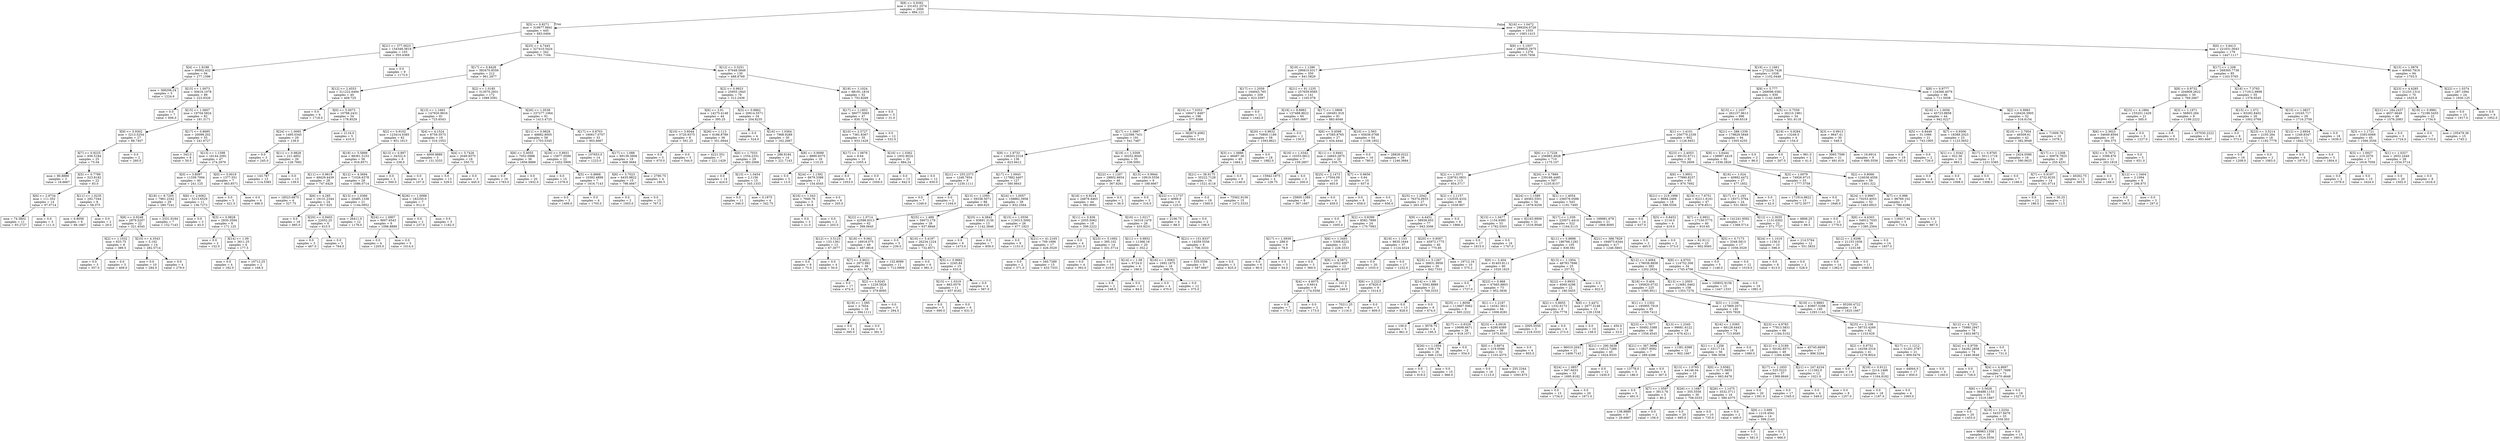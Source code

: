 digraph Tree {
node [shape=box] ;
0 [label="X[8] <= 0.9392\nmse = 331451.2574\nsamples = 2000\nvalue = 994.121"] ;
1 [label="X[5] <= 0.8271\nmse = 319677.9841\nsamples = 445\nvalue = 683.0494"] ;
0 -> 1 [labeldistance=2.5, labelangle=45, headlabel="True"] ;
2 [label="X[21] <= 377.0023\nmse = 154348.3819\nsamples = 103\nvalue = 355.4369"] ;
1 -> 2 ;
3 [label="X[4] <= 1.9188\nmse = 99002.432\nsamples = 94\nvalue = 277.1596"] ;
2 -> 3 ;
4 [label="mse = 368206.24\nsamples = 5\nvalue = 1224.6"] ;
3 -> 4 ;
5 [label="X[15] <= 1.0073\nmse = 30616.1078\nsamples = 89\nvalue = 223.9326"] ;
3 -> 5 ;
6 [label="mse = 0.0\nsamples = 7\nvalue = 606.0"] ;
5 -> 6 ;
7 [label="X[15] <= 1.0607\nmse = 19704.5824\nsamples = 82\nvalue = 191.3171"] ;
5 -> 7 ;
8 [label="X[9] <= 5.9302\nmse = 3213.5254\nsamples = 27\nvalue = 88.7407"] ;
7 -> 8 ;
9 [label="X[7] <= 0.9225\nmse = 936.5184\nsamples = 25\nvalue = 75.04"] ;
8 -> 9 ;
10 [label="mse = 90.8889\nsamples = 3\nvalue = 16.6667"] ;
9 -> 10 ;
11 [label="X[5] <= 0.7789\nmse = 523.8182\nsamples = 22\nvalue = 83.0"] ;
9 -> 11 ;
12 [label="X[0] <= 2.8734\nmse = 111.352\nsamples = 14\nvalue = 97.0714"] ;
11 -> 12 ;
13 [label="mse = 74.3802\nsamples = 11\nvalue = 93.2727"] ;
12 -> 13 ;
14 [label="mse = 0.0\nsamples = 3\nvalue = 111.0"] ;
12 -> 14 ;
15 [label="X[11] <= 1.0235\nmse = 292.7344\nsamples = 8\nvalue = 58.375"] ;
11 -> 15 ;
16 [label="mse = 6.8056\nsamples = 6\nvalue = 68.1667"] ;
15 -> 16 ;
17 [label="mse = 0.0\nsamples = 2\nvalue = 29.0"] ;
15 -> 17 ;
18 [label="mse = 0.0\nsamples = 2\nvalue = 260.0"] ;
8 -> 18 ;
19 [label="X[17] <= 0.8685\nmse = 20099.202\nsamples = 55\nvalue = 241.6727"] ;
7 -> 19 ;
20 [label="mse = 343.0\nsamples = 8\nvalue = 50.0"] ;
19 -> 20 ;
21 [label="X[13] <= 1.1598\nmse = 16144.2091\nsamples = 47\nvalue = 274.2979"] ;
19 -> 21 ;
22 [label="X[0] <= 3.8097\nmse = 11339.7094\nsamples = 40\nvalue = 241.125"] ;
21 -> 22 ;
23 [label="X[18] <= 8.7205\nmse = 7961.2342\nsamples = 29\nvalue = 280.7241"] ;
22 -> 23 ;
24 [label="X[8] <= 0.9248\nmse = 2879.5207\nsamples = 22\nvalue = 321.4545"] ;
23 -> 24 ;
25 [label="X[2] <= 1.1032\nmse = 633.75\nsamples = 8\nvalue = 389.5"] ;
24 -> 25 ;
26 [label="mse = 0.0\nsamples = 3\nvalue = 357.0"] ;
25 -> 26 ;
27 [label="mse = 0.0\nsamples = 5\nvalue = 409.0"] ;
25 -> 27 ;
28 [label="X[10] <= 4.3543\nmse = 5.102\nsamples = 14\nvalue = 282.5714"] ;
24 -> 28 ;
29 [label="mse = 0.0\nsamples = 10\nvalue = 284.0"] ;
28 -> 29 ;
30 [label="mse = 0.0\nsamples = 4\nvalue = 279.0"] ;
28 -> 30 ;
31 [label="mse = 2331.9184\nsamples = 7\nvalue = 152.7143"] ;
23 -> 31 ;
32 [label="X[6] <= 2.6062\nmse = 5213.6529\nsamples = 11\nvalue = 136.7273"] ;
22 -> 32 ;
33 [label="mse = 0.0\nsamples = 3\nvalue = 45.0"] ;
32 -> 33 ;
34 [label="X[3] <= 0.9828\nmse = 2830.3594\nsamples = 8\nvalue = 171.125"] ;
32 -> 34 ;
35 [label="mse = 0.0\nsamples = 2\nvalue = 152.0"] ;
34 -> 35 ;
36 [label="X[14] <= 1.09\nmse = 3611.25\nsamples = 6\nvalue = 177.5"] ;
34 -> 36 ;
37 [label="mse = 0.0\nsamples = 4\nvalue = 182.0"] ;
36 -> 37 ;
38 [label="mse = 10712.25\nsamples = 2\nvalue = 168.5"] ;
36 -> 38 ;
39 [label="X[0] <= 5.0019\nmse = 1377.551\nsamples = 7\nvalue = 463.8571"] ;
21 -> 39 ;
40 [label="mse = 0.0\nsamples = 3\nvalue = 421.0"] ;
39 -> 40 ;
41 [label="mse = 0.0\nsamples = 4\nvalue = 496.0"] ;
39 -> 41 ;
42 [label="mse = 0.0\nsamples = 9\nvalue = 1173.0"] ;
2 -> 42 ;
43 [label="X[25] <= 4.7445\nmse = 327410.5424\nsamples = 342\nvalue = 781.7164"] ;
1 -> 43 ;
44 [label="X[17] <= 0.8428\nmse = 383470.8559\nsamples = 212\nvalue = 961.2877"] ;
43 -> 44 ;
45 [label="X[12] <= 2.4553\nmse = 311222.6494\nsamples = 40\nvalue = 409.725"] ;
44 -> 45 ;
46 [label="mse = 0.0\nsamples = 6\nvalue = 1718.0"] ;
45 -> 46 ;
47 [label="X[0] <= 5.0073\nmse = 10798.2431\nsamples = 34\nvalue = 178.8529"] ;
45 -> 47 ;
48 [label="X[24] <= 1.0095\nmse = 1495.0345\nsamples = 29\nvalue = 139.0"] ;
47 -> 48 ;
49 [label="mse = 0.0\nsamples = 3\nvalue = 245.0"] ;
48 -> 49 ;
50 [label="X[11] <= 0.9828\nmse = 221.4852\nsamples = 26\nvalue = 126.7692"] ;
48 -> 50 ;
51 [label="mse = 143.787\nsamples = 13\nvalue = 114.5385"] ;
50 -> 51 ;
52 [label="mse = 0.0\nsamples = 13\nvalue = 139.0"] ;
50 -> 52 ;
53 [label="mse = 2116.0\nsamples = 5\nvalue = 410.0"] ;
47 -> 53 ;
54 [label="X[2] <= 1.0185\nmse = 313070.2931\nsamples = 172\nvalue = 1089.5581"] ;
44 -> 54 ;
55 [label="X[13] <= 1.1663\nmse = 147920.9916\nsamples = 81\nvalue = 725.6543"] ;
54 -> 55 ;
56 [label="X[2] <= 0.9102\nmse = 123414.0385\nsamples = 62\nvalue = 851.1613"] ;
55 -> 56 ;
57 [label="X[18] <= 5.5899\nmse = 88361.5153\nsamples = 56\nvalue = 916.8571"] ;
56 -> 57 ;
58 [label="X[11] <= 0.9619\nmse = 48429.4439\nsamples = 28\nvalue = 747.6429"] ;
57 -> 58 ;
59 [label="mse = 18523.6875\nsamples = 4\nvalue = 327.75"] ;
58 -> 59 ;
60 [label="X[6] <= 4.285\nmse = 19131.2344\nsamples = 24\nvalue = 817.625"] ;
58 -> 60 ;
61 [label="mse = 0.0\nsamples = 18\nvalue = 885.0"] ;
60 -> 61 ;
62 [label="X[20] <= 0.9403\nmse = 22052.25\nsamples = 6\nvalue = 615.5"] ;
60 -> 62 ;
63 [label="mse = 0.0\nsamples = 3\nvalue = 467.0"] ;
62 -> 63 ;
64 [label="mse = 0.0\nsamples = 3\nvalue = 764.0"] ;
62 -> 64 ;
65 [label="X[12] <= 4.3694\nmse = 71026.6378\nsamples = 28\nvalue = 1086.0714"] ;
57 -> 65 ;
66 [label="X[13] <= 1.0366\nmse = 20485.1338\nsamples = 21\nvalue = 1144.0952"] ;
65 -> 66 ;
67 [label="mse = 26411.0\nsamples = 12\nvalue = 1178.0"] ;
66 -> 67 ;
68 [label="X[24] <= 1.0907\nmse = 9007.6543\nsamples = 9\nvalue = 1098.8889"] ;
66 -> 68 ;
69 [label="mse = 0.0\nsamples = 4\nvalue = 1205.0"] ;
68 -> 69 ;
70 [label="mse = 0.0\nsamples = 5\nvalue = 1014.0"] ;
68 -> 70 ;
71 [label="X[26] <= 1.0088\nmse = 182250.0\nsamples = 7\nvalue = 912.0"] ;
65 -> 71 ;
72 [label="mse = 0.0\nsamples = 2\nvalue = 237.0"] ;
71 -> 72 ;
73 [label="mse = 0.0\nsamples = 5\nvalue = 1182.0"] ;
71 -> 73 ;
74 [label="X[13] <= 0.997\nmse = 34322.0\nsamples = 6\nvalue = 238.0"] ;
56 -> 74 ;
75 [label="mse = 0.0\nsamples = 2\nvalue = 500.0"] ;
74 -> 75 ;
76 [label="mse = 0.0\nsamples = 4\nvalue = 107.0"] ;
74 -> 76 ;
77 [label="X[4] <= 4.1524\nmse = 8759.3573\nsamples = 19\nvalue = 316.1053"] ;
55 -> 77 ;
78 [label="mse = 4000.8889\nsamples = 3\nvalue = 131.3333"] ;
77 -> 78 ;
79 [label="X[4] <= 5.7426\nmse = 2049.9375\nsamples = 16\nvalue = 350.75"] ;
77 -> 79 ;
80 [label="mse = 0.0\nsamples = 13\nvalue = 329.0"] ;
79 -> 80 ;
81 [label="mse = 0.0\nsamples = 3\nvalue = 445.0"] ;
79 -> 81 ;
82 [label="X[26] <= 1.0538\nmse = 237277.1064\nsamples = 91\nvalue = 1413.4725"] ;
54 -> 82 ;
83 [label="X[11] <= 0.9828\nmse = 48882.8005\nsamples = 58\nvalue = 1703.5345"] ;
82 -> 83 ;
84 [label="X[6] <= 5.0055\nmse = 7052.0988\nsamples = 36\nvalue = 1856.8889"] ;
83 -> 84 ;
85 [label="mse = 0.0\nsamples = 16\nvalue = 1763.0"] ;
84 -> 85 ;
86 [label="mse = 0.0\nsamples = 20\nvalue = 1932.0"] ;
84 -> 86 ;
87 [label="X[20] <= 0.8931\nmse = 15877.0599\nsamples = 22\nvalue = 1452.5909"] ;
83 -> 87 ;
88 [label="mse = 0.0\nsamples = 15\nvalue = 1376.0"] ;
87 -> 88 ;
89 [label="X[5] <= 0.8868\nmse = 10392.4898\nsamples = 7\nvalue = 1616.7143"] ;
87 -> 89 ;
90 [label="mse = 0.0\nsamples = 3\nvalue = 1499.0"] ;
89 -> 90 ;
91 [label="mse = 0.0\nsamples = 4\nvalue = 1705.0"] ;
89 -> 91 ;
92 [label="X[17] <= 0.8703\nmse = 160617.0707\nsamples = 33\nvalue = 903.6667"] ;
82 -> 92 ;
93 [label="mse = 107653.0\nsamples = 14\nvalue = 1223.0"] ;
92 -> 93 ;
94 [label="X[17] <= 1.088\nmse = 69139.3906\nsamples = 19\nvalue = 668.3684"] ;
92 -> 94 ;
95 [label="X[6] <= 3.7023\nmse = 6435.9822\nsamples = 15\nvalue = 798.4667"] ;
94 -> 95 ;
96 [label="mse = 0.0\nsamples = 2\nvalue = 1003.0"] ;
95 -> 96 ;
97 [label="mse = 0.0\nsamples = 13\nvalue = 767.0"] ;
95 -> 97 ;
98 [label="mse = 2790.75\nsamples = 4\nvalue = 180.5"] ;
94 -> 98 ;
99 [label="X[12] <= 3.3251\nmse = 97648.5849\nsamples = 130\nvalue = 488.8769"] ;
43 -> 99 ;
100 [label="X[2] <= 0.9923\nmse = 25955.1843\nsamples = 78\nvalue = 312.2436"] ;
99 -> 100 ;
101 [label="X[6] <= 3.91\nmse = 14275.4148\nsamples = 44\nvalue = 395.25"] ;
100 -> 101 ;
102 [label="X[10] <= 3.6044\nmse = 3720.9375\nsamples = 8\nvalue = 591.25"] ;
101 -> 102 ;
103 [label="mse = 0.0\nsamples = 3\nvalue = 670.0"] ;
102 -> 103 ;
104 [label="mse = 0.0\nsamples = 5\nvalue = 544.0"] ;
102 -> 104 ;
105 [label="X[26] <= 1.113\nmse = 6186.8789\nsamples = 36\nvalue = 351.6944"] ;
101 -> 105 ;
106 [label="mse = 4221.551\nsamples = 7\nvalue = 221.1429"] ;
105 -> 106 ;
107 [label="X[0] <= 1.7033\nmse = 1554.2331\nsamples = 29\nvalue = 383.2069"] ;
105 -> 107 ;
108 [label="mse = 0.0\nsamples = 14\nvalue = 424.0"] ;
107 -> 108 ;
109 [label="X[15] <= 1.0454\nmse = 2.1156\nsamples = 15\nvalue = 345.1333"] ;
107 -> 109 ;
110 [label="mse = 0.0\nsamples = 11\nvalue = 346.0"] ;
109 -> 110 ;
111 [label="mse = 0.1875\nsamples = 4\nvalue = 342.75"] ;
109 -> 111 ;
112 [label="X[3] <= 0.8862\nmse = 20614.5571\nsamples = 34\nvalue = 204.8235"] ;
100 -> 112 ;
113 [label="mse = 0.0\nsamples = 4\nvalue = 524.0"] ;
112 -> 113 ;
114 [label="X[16] <= 1.0364\nmse = 7968.9289\nsamples = 30\nvalue = 162.2667"] ;
112 -> 114 ;
115 [label="mse = 288.9184\nsamples = 14\nvalue = 221.7143"] ;
114 -> 115 ;
116 [label="X[8] <= 0.9099\nmse = 8890.9375\nsamples = 16\nvalue = 110.25"] ;
114 -> 116 ;
117 [label="mse = 0.0\nsamples = 5\nvalue = 13.0"] ;
116 -> 117 ;
118 [label="X[24] <= 1.1392\nmse = 6679.3388\nsamples = 11\nvalue = 154.4545"] ;
116 -> 118 ;
119 [label="X[16] <= 1.043\nmse = 7949.76\nsamples = 5\nvalue = 93.8"] ;
118 -> 119 ;
120 [label="mse = 0.0\nsamples = 3\nvalue = 21.0"] ;
119 -> 120 ;
121 [label="mse = 0.0\nsamples = 2\nvalue = 203.0"] ;
119 -> 121 ;
122 [label="mse = 0.0\nsamples = 6\nvalue = 205.0"] ;
118 -> 122 ;
123 [label="X[19] <= 1.1024\nmse = 88191.1816\nsamples = 52\nvalue = 753.8269"] ;
99 -> 123 ;
124 [label="X[17] <= 1.1853\nmse = 36077.3065\nsamples = 47\nvalue = 830.7234"] ;
123 -> 124 ;
125 [label="X[10] <= 2.5727\nmse = 7361.8367\nsamples = 35\nvalue = 933.1429"] ;
124 -> 125 ;
126 [label="X[17] <= 1.0676\nmse = 8.64\nsamples = 10\nvalue = 1055.4"] ;
125 -> 126 ;
127 [label="mse = 0.0\nsamples = 6\nvalue = 1053.0"] ;
126 -> 127 ;
128 [label="mse = 0.0\nsamples = 4\nvalue = 1059.0"] ;
126 -> 128 ;
129 [label="X[16] <= 1.0362\nmse = 1932.9024\nsamples = 25\nvalue = 884.24"] ;
125 -> 129 ;
130 [label="mse = 0.0\nsamples = 13\nvalue = 842.0"] ;
129 -> 130 ;
131 [label="mse = 0.0\nsamples = 12\nvalue = 930.0"] ;
129 -> 131 ;
132 [label="mse = 0.0\nsamples = 12\nvalue = 532.0"] ;
124 -> 132 ;
133 [label="mse = 0.0\nsamples = 5\nvalue = 31.0"] ;
123 -> 133 ;
134 [label="X[16] <= 1.0472\nmse = 299204.0726\nsamples = 1555\nvalue = 1083.1415"] ;
0 -> 134 [labeldistance=2.5, labelangle=-45, headlabel="False"] ;
135 [label="X[9] <= 3.1937\nmse = 289820.2975\nsamples = 1376\nvalue = 1035.7936"] ;
134 -> 135 ;
136 [label="X[19] <= 1.1286\nmse = 290810.0317\nsamples = 350\nvalue = 841.5829"] ;
135 -> 136 ;
137 [label="X[17] <= 1.2059\nmse = 194943.765\nsamples = 209\nvalue = 623.3397"] ;
136 -> 137 ;
138 [label="X[10] <= 7.0353\nmse = 166471.8487\nsamples = 198\nvalue = 577.8586"] ;
137 -> 138 ;
139 [label="X[17] <= 1.0987\nmse = 122398.7431\nsamples = 191\nvalue = 541.7487"] ;
138 -> 139 ;
140 [label="X[9] <= 1.9733\nmse = 136203.2318\nsamples = 136\nvalue = 623.9412"] ;
139 -> 140 ;
141 [label="X[21] <= 255.2373\nmse = 1248.7654\nsamples = 9\nvalue = 1230.1111"] ;
140 -> 141 ;
142 [label="mse = 0.0\nsamples = 7\nvalue = 1249.0"] ;
141 -> 142 ;
143 [label="mse = 0.0\nsamples = 2\nvalue = 1164.0"] ;
141 -> 143 ;
144 [label="X[17] <= 1.0945\nmse = 117882.4407\nsamples = 127\nvalue = 580.9843"] ;
140 -> 144 ;
145 [label="X[13] <= 1.1093\nmse = 59338.5071\nsamples = 88\nvalue = 469.625"] ;
144 -> 145 ;
146 [label="X[22] <= 1.0714\nmse = 42598.9313\nsamples = 62\nvalue = 399.0645"] ;
145 -> 146 ;
147 [label="X[12] <= 3.5123\nmse = 133.1361\nsamples = 13\nvalue = 67.3077"] ;
146 -> 147 ;
148 [label="mse = 0.0\nsamples = 9\nvalue = 75.0"] ;
147 -> 148 ;
149 [label="mse = 0.0\nsamples = 4\nvalue = 50.0"] ;
147 -> 149 ;
150 [label="X[18] <= 9.062\nmse = 16918.075\nsamples = 49\nvalue = 487.0816"] ;
146 -> 150 ;
151 [label="X[7] <= 0.9021\nmse = 2872.892\nsamples = 38\nvalue = 421.9474"] ;
150 -> 151 ;
152 [label="mse = 0.0\nsamples = 17\nvalue = 474.0"] ;
151 -> 152 ;
153 [label="X[2] <= 0.9245\nmse = 1229.5828\nsamples = 21\nvalue = 379.8095"] ;
151 -> 153 ;
154 [label="X[19] <= 1.095\nmse = 2.7654\nsamples = 18\nvalue = 394.1111"] ;
153 -> 154 ;
155 [label="mse = 0.0\nsamples = 14\nvalue = 395.0"] ;
154 -> 155 ;
156 [label="mse = 0.0\nsamples = 4\nvalue = 391.0"] ;
154 -> 156 ;
157 [label="mse = 0.0\nsamples = 3\nvalue = 294.0"] ;
153 -> 157 ;
158 [label="mse = 152.8099\nsamples = 11\nvalue = 712.0909"] ;
150 -> 158 ;
159 [label="X[25] <= 1.489\nmse = 59072.179\nsamples = 26\nvalue = 637.8846"] ;
145 -> 159 ;
160 [label="mse = 0.0\nsamples = 5\nvalue = 239.0"] ;
159 -> 160 ;
161 [label="X[10] <= 5.4197\nmse = 26234.1224\nsamples = 21\nvalue = 732.8571"] ;
159 -> 161 ;
162 [label="mse = 0.0\nsamples = 6\nvalue = 981.0"] ;
161 -> 162 ;
163 [label="X[5] <= 0.9882\nmse = 2245.84\nsamples = 15\nvalue = 633.6"] ;
161 -> 163 ;
164 [label="X[15] <= 1.0319\nmse = 863.0579\nsamples = 11\nvalue = 657.8182"] ;
163 -> 164 ;
165 [label="mse = 0.0\nsamples = 5\nvalue = 690.0"] ;
164 -> 165 ;
166 [label="mse = 0.0\nsamples = 6\nvalue = 631.0"] ;
164 -> 166 ;
167 [label="mse = 0.0\nsamples = 4\nvalue = 567.0"] ;
163 -> 167 ;
168 [label="X[24] <= 1.0057\nmse = 158862.3958\nsamples = 39\nvalue = 832.2564"] ;
144 -> 168 ;
169 [label="X[25] <= 4.3842\nmse = 93691.3136\nsamples = 13\nvalue = 1142.3846"] ;
168 -> 169 ;
170 [label="mse = 0.0\nsamples = 6\nvalue = 1473.0"] ;
169 -> 170 ;
171 [label="mse = 0.0\nsamples = 7\nvalue = 859.0"] ;
169 -> 171 ;
172 [label="X[15] <= 1.0556\nmse = 119313.3092\nsamples = 26\nvalue = 677.1923"] ;
168 -> 172 ;
173 [label="mse = 0.0\nsamples = 9\nvalue = 1151.0"] ;
172 -> 173 ;
174 [label="X[21] <= 41.2165\nmse = 709.1696\nsamples = 17\nvalue = 426.3529"] ;
172 -> 174 ;
175 [label="mse = 0.0\nsamples = 2\nvalue = 371.0"] ;
174 -> 175 ;
176 [label="mse = 340.7289\nsamples = 15\nvalue = 433.7333"] ;
174 -> 176 ;
177 [label="X[19] <= 1.0309\nmse = 30252.9045\nsamples = 55\nvalue = 338.5091"] ;
139 -> 177 ;
178 [label="X[22] <= 1.1207\nmse = 28802.6654\nsamples = 46\nvalue = 367.8261"] ;
177 -> 178 ;
179 [label="X[18] <= 6.9214\nmse = 24879.4463\nsamples = 44\nvalue = 382.9091"] ;
178 -> 179 ;
180 [label="X[11] <= 0.836\nmse = 2055.5062\nsamples = 18\nvalue = 309.2222"] ;
179 -> 180 ;
181 [label="mse = 0.0\nsamples = 4\nvalue = 231.0"] ;
180 -> 181 ;
182 [label="X[23] <= 5.1692\nmse = 395.102\nsamples = 14\nvalue = 331.5714"] ;
180 -> 182 ;
183 [label="mse = 0.0\nsamples = 4\nvalue = 363.0"] ;
182 -> 183 ;
184 [label="mse = 0.0\nsamples = 10\nvalue = 319.0"] ;
182 -> 184 ;
185 [label="X[16] <= 1.0217\nmse = 34319.1479\nsamples = 26\nvalue = 433.9231"] ;
179 -> 185 ;
186 [label="X[11] <= 0.9852\nmse = 11366.16\nsamples = 20\nvalue = 352.2"] ;
185 -> 186 ;
187 [label="X[14] <= 1.09\nmse = 6724.0\nsamples = 4\nvalue = 166.0"] ;
186 -> 187 ;
188 [label="mse = 0.0\nsamples = 2\nvalue = 248.0"] ;
187 -> 188 ;
189 [label="mse = 0.0\nsamples = 2\nvalue = 84.0"] ;
187 -> 189 ;
190 [label="X[16] <= 1.0063\nmse = 1692.1875\nsamples = 16\nvalue = 398.75"] ;
186 -> 190 ;
191 [label="mse = 0.0\nsamples = 4\nvalue = 470.0"] ;
190 -> 191 ;
192 [label="mse = 0.0\nsamples = 12\nvalue = 375.0"] ;
190 -> 192 ;
193 [label="X[21] <= 151.8337\nmse = 14359.5556\nsamples = 6\nvalue = 706.3333"] ;
185 -> 193 ;
194 [label="mse = 555.5556\nsamples = 3\nvalue = 587.6667"] ;
193 -> 194 ;
195 [label="mse = 0.0\nsamples = 3\nvalue = 825.0"] ;
193 -> 195 ;
196 [label="mse = 0.0\nsamples = 2\nvalue = 36.0"] ;
178 -> 196 ;
197 [label="X[13] <= 0.9944\nmse = 10819.5556\nsamples = 9\nvalue = 188.6667"] ;
177 -> 197 ;
198 [label="mse = 0.0\nsamples = 3\nvalue = 316.0"] ;
197 -> 198 ;
199 [label="X[22] <= 1.1737\nmse = 4069.0\nsamples = 6\nvalue = 125.0"] ;
197 -> 199 ;
200 [label="mse = 2106.75\nsamples = 4\nvalue = 88.5"] ;
199 -> 200 ;
201 [label="mse = 0.0\nsamples = 2\nvalue = 198.0"] ;
199 -> 201 ;
202 [label="mse = 362674.4082\nsamples = 7\nvalue = 1563.1429"] ;
138 -> 202 ;
203 [label="mse = 0.0\nsamples = 11\nvalue = 1442.0"] ;
137 -> 203 ;
204 [label="X[21] <= 91.1235\nmse = 257659.9585\nsamples = 141\nvalue = 1165.078"] ;
136 -> 204 ;
205 [label="X[18] <= 8.8983\nmse = 137488.8622\nsamples = 60\nvalue = 1545.0667"] ;
204 -> 205 ;
206 [label="X[20] <= 0.9632\nmse = 70800.1189\nsamples = 58\nvalue = 1593.8621"] ;
205 -> 206 ;
207 [label="X[3] <= 1.0886\nmse = 48487.36\nsamples = 40\nvalue = 1464.2"] ;
206 -> 207 ;
208 [label="X[21] <= 38.9175\nmse = 35222.7128\nsamples = 34\nvalue = 1521.4118"] ;
207 -> 208 ;
209 [label="mse = 0.0\nsamples = 19\nvalue = 1560.0"] ;
208 -> 209 ;
210 [label="mse = 75562.9156\nsamples = 15\nvalue = 1472.5333"] ;
208 -> 210 ;
211 [label="mse = 0.0\nsamples = 6\nvalue = 1140.0"] ;
207 -> 211 ;
212 [label="mse = 0.0\nsamples = 18\nvalue = 1882.0"] ;
206 -> 212 ;
213 [label="mse = 0.0\nsamples = 2\nvalue = 130.0"] ;
205 -> 213 ;
214 [label="X[17] <= 1.0808\nmse = 160491.918\nsamples = 81\nvalue = 883.6049"] ;
204 -> 214 ;
215 [label="X[6] <= 5.4598\nmse = 47585.8765\nsamples = 27\nvalue = 434.4444"] ;
214 -> 215 ;
216 [label="X[16] <= 1.0342\nmse = 10353.0612\nsamples = 7\nvalue = 159.2857"] ;
215 -> 216 ;
217 [label="mse = 15942.1875\nsamples = 4\nvalue = 128.75"] ;
216 -> 217 ;
218 [label="mse = 0.0\nsamples = 3\nvalue = 200.0"] ;
216 -> 218 ;
219 [label="X[11] <= 0.9491\nmse = 24843.2875\nsamples = 20\nvalue = 530.75"] ;
215 -> 219 ;
220 [label="X[25] <= 2.1473\nmse = 17504.09\nsamples = 10\nvalue = 403.9"] ;
219 -> 220 ;
221 [label="mse = 25800.1389\nsamples = 6\nvalue = 367.1667"] ;
220 -> 221 ;
222 [label="mse = 0.0\nsamples = 4\nvalue = 459.0"] ;
220 -> 222 ;
223 [label="X[7] <= 0.9656\nmse = 0.64\nsamples = 10\nvalue = 657.6"] ;
219 -> 223 ;
224 [label="mse = 0.0\nsamples = 8\nvalue = 658.0"] ;
223 -> 224 ;
225 [label="mse = 0.0\nsamples = 2\nvalue = 656.0"] ;
223 -> 225 ;
226 [label="X[10] <= 2.563\nmse = 65636.0768\nsamples = 54\nvalue = 1108.1852"] ;
214 -> 226 ;
227 [label="mse = 0.0\nsamples = 16\nvalue = 780.0"] ;
226 -> 227 ;
228 [label="mse = 28828.0222\nsamples = 38\nvalue = 1246.3684"] ;
226 -> 228 ;
229 [label="X[19] <= 1.1661\nmse = 272226.7426\nsamples = 1026\nvalue = 1102.0448"] ;
135 -> 229 ;
230 [label="X[9] <= 5.777\nmse = 269096.0381\nsamples = 930\nvalue = 1142.3495"] ;
229 -> 230 ;
231 [label="X[15] <= 1.1037\nmse = 262157.9613\nsamples = 896\nvalue = 1166.6518"] ;
230 -> 231 ;
232 [label="X[1] <= 1.4101\nmse = 256779.2339\nsamples = 802\nvalue = 1126.9451"] ;
231 -> 232 ;
233 [label="X[6] <= 2.7228\nmse = 256983.4928\nsamples = 710\nvalue = 1175.107"] ;
232 -> 233 ;
234 [label="X[2] <= 1.0371\nmse = 228761.0831\nsamples = 113\nvalue = 854.3717"] ;
233 -> 234 ;
235 [label="X[25] <= 1.2042\nmse = 76374.0933\nsamples = 27\nvalue = 263.4074"] ;
234 -> 235 ;
236 [label="mse = 0.0\nsamples = 3\nvalue = 1005.0"] ;
235 -> 236 ;
237 [label="X[2] <= 0.8399\nmse = 8582.7899\nsamples = 24\nvalue = 170.7083"] ;
235 -> 237 ;
238 [label="X[17] <= 1.0939\nmse = 288.0\nsamples = 9\nvalue = 78.0"] ;
237 -> 238 ;
239 [label="mse = 0.0\nsamples = 6\nvalue = 90.0"] ;
238 -> 239 ;
240 [label="mse = 0.0\nsamples = 3\nvalue = 54.0"] ;
238 -> 240 ;
241 [label="X[6] <= 1.3493\nmse = 5308.6222\nsamples = 15\nvalue = 226.3333"] ;
237 -> 241 ;
242 [label="mse = 0.0\nsamples = 3\nvalue = 360.0"] ;
241 -> 242 ;
243 [label="X[9] <= 4.5872\nmse = 1052.4097\nsamples = 12\nvalue = 192.9167"] ;
241 -> 243 ;
244 [label="X[4] <= 4.6075\nmse = 0.6914\nsamples = 9\nvalue = 174.5556"] ;
243 -> 244 ;
245 [label="mse = 0.0\nsamples = 7\nvalue = 175.0"] ;
244 -> 245 ;
246 [label="mse = 0.0\nsamples = 2\nvalue = 173.0"] ;
244 -> 246 ;
247 [label="mse = 162.0\nsamples = 3\nvalue = 248.0"] ;
243 -> 247 ;
248 [label="X[2] <= 1.1157\nmse = 132535.4332\nsamples = 86\nvalue = 1039.907"] ;
234 -> 248 ;
249 [label="X[9] <= 4.4451\nmse = 58938.955\nsamples = 77\nvalue = 943.3506"] ;
248 -> 249 ;
250 [label="X[19] <= 1.153\nmse = 9835.1644\nsamples = 37\nvalue = 1124.4324"] ;
249 -> 250 ;
251 [label="mse = 0.0\nsamples = 20\nvalue = 1033.0"] ;
250 -> 251 ;
252 [label="mse = 0.0\nsamples = 17\nvalue = 1232.0"] ;
250 -> 252 ;
253 [label="X[20] <= 0.8567\nmse = 45972.1775\nsamples = 40\nvalue = 775.85"] ;
249 -> 253 ;
254 [label="X[25] <= 5.1267\nmse = 36831.9956\nsamples = 30\nvalue = 842.7333"] ;
253 -> 254 ;
255 [label="X[6] <= 2.2223\nmse = 67820.0\nsamples = 9\nvalue = 1014.0"] ;
254 -> 255 ;
256 [label="mse = 70211.25\nsamples = 6\nvalue = 1116.5"] ;
255 -> 256 ;
257 [label="mse = 0.0\nsamples = 3\nvalue = 809.0"] ;
255 -> 257 ;
258 [label="X[14] <= 1.09\nmse = 5592.8889\nsamples = 21\nvalue = 769.3333"] ;
254 -> 258 ;
259 [label="mse = 0.0\nsamples = 13\nvalue = 828.0"] ;
258 -> 259 ;
260 [label="mse = 0.0\nsamples = 8\nvalue = 674.0"] ;
258 -> 260 ;
261 [label="mse = 19712.16\nsamples = 10\nvalue = 575.2"] ;
253 -> 261 ;
262 [label="mse = 0.0\nsamples = 9\nvalue = 1866.0"] ;
248 -> 262 ;
263 [label="X[20] <= 0.7869\nmse = 239168.4485\nsamples = 597\nvalue = 1235.8157"] ;
233 -> 263 ;
264 [label="X[24] <= 1.1589\nmse = 49363.5501\nsamples = 54\nvalue = 1678.9259"] ;
263 -> 264 ;
265 [label="X[15] <= 1.0477\nmse = 1154.9385\nsamples = 33\nvalue = 1782.0303"] ;
264 -> 265 ;
266 [label="mse = 0.0\nsamples = 17\nvalue = 1815.0"] ;
265 -> 266 ;
267 [label="mse = 0.0\nsamples = 16\nvalue = 1747.0"] ;
265 -> 267 ;
268 [label="mse = 82163.9909\nsamples = 21\nvalue = 1516.9048"] ;
264 -> 268 ;
269 [label="X[1] <= 1.4054\nmse = 236576.0588\nsamples = 543\nvalue = 1191.7495"] ;
263 -> 269 ;
270 [label="X[17] <= 1.039\nmse = 220071.4414\nsamples = 522\nvalue = 1164.5115"] ;
269 -> 270 ;
271 [label="X[11] <= 0.8898\nmse = 186766.1292\nsamples = 105\nvalue = 838.581"] ;
270 -> 271 ;
272 [label="X[9] <= 3.404\nmse = 91403.8111\nsamples = 80\nvalue = 1020.1625"] ;
271 -> 272 ;
273 [label="mse = 0.0\nsamples = 7\nvalue = 1727.0"] ;
272 -> 273 ;
274 [label="X[22] <= 0.968\nmse = 47665.8803\nsamples = 73\nvalue = 952.3836"] ;
272 -> 274 ;
275 [label="X[25] <= 1.8058\nmse = 113667.5062\nsamples = 9\nvalue = 565.2222"] ;
274 -> 275 ;
276 [label="mse = 100.0\nsamples = 5\nvalue = 861.0"] ;
275 -> 276 ;
277 [label="mse = 9576.75\nsamples = 4\nvalue = 195.5"] ;
275 -> 277 ;
278 [label="X[1] <= 1.2187\nmse = 14341.3611\nsamples = 64\nvalue = 1006.8281"] ;
274 -> 278 ;
279 [label="X[17] <= 0.8329\nmse = 10698.6671\nsamples = 28\nvalue = 918.1071"] ;
278 -> 279 ;
280 [label="X[26] <= 1.1954\nmse = 539.179\nsamples = 26\nvalue = 946.1154"] ;
279 -> 280 ;
281 [label="mse = 0.0\nsamples = 11\nvalue = 919.0"] ;
280 -> 281 ;
282 [label="mse = 0.0\nsamples = 15\nvalue = 966.0"] ;
280 -> 282 ;
283 [label="mse = 0.0\nsamples = 2\nvalue = 554.0"] ;
279 -> 283 ;
284 [label="X[23] <= 4.0918\nmse = 6290.6389\nsamples = 36\nvalue = 1075.8333"] ;
278 -> 284 ;
285 [label="X[0] <= 3.8974\nmse = 219.0586\nsamples = 32\nvalue = 1103.4375"] ;
284 -> 285 ;
286 [label="mse = 0.0\nsamples = 16\nvalue = 1113.0"] ;
285 -> 286 ;
287 [label="mse = 255.2344\nsamples = 16\nvalue = 1093.875"] ;
285 -> 287 ;
288 [label="mse = 0.0\nsamples = 4\nvalue = 855.0"] ;
284 -> 288 ;
289 [label="X[13] <= 1.1954\nmse = 48783.7696\nsamples = 25\nvalue = 257.52"] ;
271 -> 289 ;
290 [label="X[22] <= 0.9933\nmse = 6060.4298\nsamples = 22\nvalue = 180.5455"] ;
289 -> 290 ;
291 [label="X[2] <= 0.8655\nmse = 1332.6173\nsamples = 9\nvalue = 254.7778"] ;
290 -> 291 ;
292 [label="mse = 2005.5556\nsamples = 3\nvalue = 218.3333"] ;
291 -> 292 ;
293 [label="mse = 0.0\nsamples = 6\nvalue = 273.0"] ;
291 -> 293 ;
294 [label="X[9] <= 3.4472\nmse = 2877.5148\nsamples = 13\nvalue = 129.1538"] ;
290 -> 294 ;
295 [label="mse = 0.0\nsamples = 10\nvalue = 158.0"] ;
294 -> 295 ;
296 [label="mse = 450.0\nsamples = 3\nvalue = 33.0"] ;
294 -> 296 ;
297 [label="mse = 0.0\nsamples = 3\nvalue = 822.0"] ;
289 -> 297 ;
298 [label="X[21] <= 388.7829\nmse = 194973.6344\nsamples = 417\nvalue = 1246.5803"] ;
270 -> 298 ;
299 [label="X[12] <= 3.4064\nmse = 178038.8858\nsamples = 383\nvalue = 1202.2924"] ;
298 -> 299 ;
300 [label="X[18] <= 5.404\nmse = 195820.0732\nsamples = 225\nvalue = 1095.9511"] ;
299 -> 300 ;
301 [label="X[1] <= 1.1302\nmse = 195905.7918\nsamples = 85\nvalue = 1359.7412"] ;
300 -> 301 ;
302 [label="X[23] <= 1.7677\nmse = 50492.3388\nsamples = 66\nvalue = 1556.4545"] ;
301 -> 302 ;
303 [label="mse = 96010.2041\nsamples = 21\nvalue = 1409.7143"] ;
302 -> 303 ;
304 [label="X[21] <= 290.3638\nmse = 14512.7289\nsamples = 45\nvalue = 1624.9333"] ;
302 -> 304 ;
305 [label="X[24] <= 1.0857\nmse = 947.6033\nsamples = 33\nvalue = 1695.8182"] ;
304 -> 305 ;
306 [label="mse = 0.0\nsamples = 13\nvalue = 1734.0"] ;
305 -> 306 ;
307 [label="mse = 0.0\nsamples = 20\nvalue = 1671.0"] ;
305 -> 307 ;
308 [label="mse = 0.0\nsamples = 12\nvalue = 1430.0"] ;
304 -> 308 ;
309 [label="X[13] <= 1.2345\nmse = 99681.6122\nsamples = 19\nvalue = 676.4211"] ;
301 -> 309 ;
310 [label="X[21] <= 367.3694\nmse = 13927.9592\nsamples = 7\nvalue = 289.4286"] ;
309 -> 310 ;
311 [label="mse = 13778.0\nsamples = 3\nvalue = 186.0"] ;
310 -> 311 ;
312 [label="mse = 0.0\nsamples = 4\nvalue = 367.0"] ;
310 -> 312 ;
313 [label="mse = 11381.6389\nsamples = 12\nvalue = 902.1667"] ;
309 -> 313 ;
314 [label="X[3] <= 1.1108\nmse = 127869.2071\nsamples = 140\nvalue = 935.7929"] ;
300 -> 314 ;
315 [label="X[16] <= 1.0365\nmse = 68128.4443\nsamples = 74\nvalue = 713.9595"] ;
314 -> 315 ;
316 [label="X[1] <= 1.1256\nmse = 33117.14\nsamples = 56\nvalue = 596.3036"] ;
315 -> 316 ;
317 [label="X[13] <= 1.0765\nmse = 44146.04\nsamples = 10\nvalue = 285.6"] ;
316 -> 317 ;
318 [label="mse = 0.0\nsamples = 5\nvalue = 491.0"] ;
317 -> 318 ;
319 [label="X[7] <= 1.0597\nmse = 3913.76\nsamples = 5\nvalue = 80.2"] ;
317 -> 319 ;
320 [label="mse = 138.8889\nsamples = 3\nvalue = 29.6667"] ;
319 -> 320 ;
321 [label="mse = 0.0\nsamples = 2\nvalue = 156.0"] ;
319 -> 321 ;
322 [label="X[0] <= 3.6582\nmse = 5171.0855\nsamples = 46\nvalue = 663.8478"] ;
316 -> 322 ;
323 [label="X[26] <= 1.1687\nmse = 355.5556\nsamples = 30\nvalue = 708.3333"] ;
322 -> 323 ;
324 [label="mse = 0.0\nsamples = 20\nvalue = 695.0"] ;
323 -> 324 ;
325 [label="mse = 0.0\nsamples = 10\nvalue = 735.0"] ;
323 -> 325 ;
326 [label="X[26] <= 1.1475\nmse = 3532.3711\nsamples = 16\nvalue = 580.4375"] ;
322 -> 326 ;
327 [label="mse = 0.0\nsamples = 2\nvalue = 449.0"] ;
326 -> 327 ;
328 [label="X[9] <= 3.999\nmse = 1216.4541\nsamples = 14\nvalue = 599.2143"] ;
326 -> 328 ;
329 [label="mse = 0.0\nsamples = 11\nvalue = 581.0"] ;
328 -> 329 ;
330 [label="mse = 0.0\nsamples = 3\nvalue = 666.0"] ;
328 -> 330 ;
331 [label="mse = 0.0\nsamples = 18\nvalue = 1080.0"] ;
315 -> 331 ;
332 [label="X[23] <= 4.9783\nmse = 77813.5831\nsamples = 66\nvalue = 1184.5152"] ;
314 -> 332 ;
333 [label="X[12] <= 2.5189\nmse = 50182.8571\nsamples = 49\nvalue = 1284.4286"] ;
332 -> 333 ;
334 [label="X[17] <= 1.1655\nmse = 525.5223\nsamples = 37\nvalue = 1369.8649"] ;
333 -> 334 ;
335 [label="mse = 0.0\nsamples = 20\nvalue = 1391.0"] ;
334 -> 335 ;
336 [label="mse = 0.0\nsamples = 17\nvalue = 1345.0"] ;
334 -> 336 ;
337 [label="X[21] <= 247.4234\nmse = 111392.0\nsamples = 12\nvalue = 1021.0"] ;
333 -> 337 ;
338 [label="mse = 0.0\nsamples = 4\nvalue = 549.0"] ;
337 -> 338 ;
339 [label="mse = 0.0\nsamples = 8\nvalue = 1257.0"] ;
337 -> 339 ;
340 [label="mse = 45745.6609\nsamples = 17\nvalue = 896.5294"] ;
332 -> 340 ;
341 [label="X[13] <= 1.2003\nmse = 113681.0462\nsamples = 158\nvalue = 1353.7278"] ;
299 -> 341 ;
342 [label="X[19] <= 0.9883\nmse = 83807.5298\nsamples = 140\nvalue = 1293.1143"] ;
341 -> 342 ;
343 [label="X[25] <= 2.108\nmse = 58733.4269\nsamples = 62\nvalue = 1153.629"] ;
342 -> 343 ;
344 [label="X[2] <= 0.9752\nmse = 16258.3319\nsamples = 41\nvalue = 1278.9024"] ;
343 -> 344 ;
345 [label="mse = 0.0\nsamples = 19\nvalue = 1411.0"] ;
344 -> 345 ;
346 [label="X[19] <= 0.9121\nmse = 2214.1488\nsamples = 22\nvalue = 1164.8182"] ;
344 -> 346 ;
347 [label="mse = 0.0\nsamples = 18\nvalue = 1187.0"] ;
346 -> 347 ;
348 [label="mse = 0.0\nsamples = 4\nvalue = 1065.0"] ;
346 -> 348 ;
349 [label="X[17] <= 1.1212\nmse = 51201.3787\nsamples = 21\nvalue = 909.0476"] ;
343 -> 349 ;
350 [label="mse = 44944.0\nsamples = 17\nvalue = 850.0"] ;
349 -> 350 ;
351 [label="mse = 0.0\nsamples = 4\nvalue = 1160.0"] ;
349 -> 351 ;
352 [label="X[12] <= 4.7251\nmse = 75980.2947\nsamples = 78\nvalue = 1403.9872"] ;
342 -> 352 ;
353 [label="X[24] <= 0.9759\nmse = 54282.2858\nsamples = 74\nvalue = 1440.3649"] ;
352 -> 353 ;
354 [label="mse = 0.0\nsamples = 3\nvalue = 728.0"] ;
353 -> 354 ;
355 [label="X[4] <= 4.8697\nmse = 34227.7699\nsamples = 71\nvalue = 1470.4648"] ;
353 -> 355 ;
356 [label="X[6] <= 3.5628\nmse = 36488.1153\nsamples = 53\nvalue = 1519.1887"] ;
355 -> 356 ;
357 [label="mse = 0.0\nsamples = 20\nvalue = 1453.0"] ;
356 -> 357 ;
358 [label="X[19] <= 1.0254\nmse = 54337.8476\nsamples = 33\nvalue = 1559.303"] ;
356 -> 358 ;
359 [label="mse = 96963.1358\nsamples = 18\nvalue = 1524.5556"] ;
358 -> 359 ;
360 [label="mse = 0.0\nsamples = 15\nvalue = 1601.0"] ;
358 -> 360 ;
361 [label="mse = 0.0\nsamples = 18\nvalue = 1327.0"] ;
355 -> 361 ;
362 [label="mse = 0.0\nsamples = 4\nvalue = 731.0"] ;
352 -> 362 ;
363 [label="mse = 95200.4722\nsamples = 18\nvalue = 1825.1667"] ;
341 -> 363 ;
364 [label="X[9] <= 4.9703\nmse = 114752.308\nsamples = 34\nvalue = 1745.4706"] ;
298 -> 364 ;
365 [label="mse = 100832.9156\nsamples = 15\nvalue = 1447.1333"] ;
364 -> 365 ;
366 [label="mse = 0.0\nsamples = 19\nvalue = 1981.0"] ;
364 -> 366 ;
367 [label="mse = 169981.678\nsamples = 21\nvalue = 1868.8095"] ;
269 -> 367 ;
368 [label="X[23] <= 2.4053\nmse = 99152.6711\nsamples = 92\nvalue = 755.2609"] ;
232 -> 368 ;
369 [label="X[6] <= 3.9951\nmse = 77890.8237\nsamples = 65\nvalue = 870.7692"] ;
368 -> 369 ;
370 [label="X[21] <= 219.1998\nmse = 8684.2469\nsamples = 18\nvalue = 588.5556"] ;
369 -> 370 ;
371 [label="mse = 0.0\nsamples = 14\nvalue = 637.0"] ;
370 -> 371 ;
372 [label="X[5] <= 0.8452\nmse = 2116.0\nsamples = 4\nvalue = 419.0"] ;
370 -> 372 ;
373 [label="mse = 0.0\nsamples = 2\nvalue = 465.0"] ;
372 -> 373 ;
374 [label="mse = 0.0\nsamples = 2\nvalue = 373.0"] ;
372 -> 374 ;
375 [label="X[10] <= 7.6751\nmse = 62211.6161\nsamples = 47\nvalue = 978.8511"] ;
369 -> 375 ;
376 [label="X[7] <= 0.9931\nmse = 17150.5775\nsamples = 40\nvalue = 910.65"] ;
375 -> 376 ;
377 [label="mse = 62.9112\nsamples = 23\nvalue = 802.9565"] ;
376 -> 377 ;
378 [label="X[5] <= 0.7173\nmse = 3348.5813\nsamples = 17\nvalue = 1056.3529"] ;
376 -> 378 ;
379 [label="mse = 0.0\nsamples = 5\nvalue = 1146.0"] ;
378 -> 379 ;
380 [label="mse = 0.0\nsamples = 12\nvalue = 1019.0"] ;
378 -> 380 ;
381 [label="mse = 141241.9592\nsamples = 7\nvalue = 1368.5714"] ;
375 -> 381 ;
382 [label="X[16] <= 1.024\nmse = 40892.4472\nsamples = 27\nvalue = 477.1852"] ;
368 -> 382 ;
383 [label="X[17] <= 1.183\nmse = 19371.5764\nsamples = 24\nvalue = 531.5833"] ;
382 -> 383 ;
384 [label="X[12] <= 2.3035\nmse = 1131.6302\nsamples = 22\nvalue = 571.7727"] ;
383 -> 384 ;
385 [label="X[24] <= 1.1019\nmse = 1156.0\nsamples = 10\nvalue = 596.0"] ;
384 -> 385 ;
386 [label="mse = 0.0\nsamples = 8\nvalue = 613.0"] ;
385 -> 386 ;
387 [label="mse = 0.0\nsamples = 2\nvalue = 528.0"] ;
385 -> 387 ;
388 [label="mse = 214.5764\nsamples = 12\nvalue = 551.5833"] ;
384 -> 388 ;
389 [label="mse = 6806.25\nsamples = 2\nvalue = 89.5"] ;
383 -> 389 ;
390 [label="mse = 0.0\nsamples = 3\nvalue = 42.0"] ;
382 -> 390 ;
391 [label="X[21] <= 288.1339\nmse = 179829.5849\nsamples = 94\nvalue = 1505.4255"] ;
231 -> 391 ;
392 [label="X[9] <= 3.6444\nmse = 138987.4419\nsamples = 92\nvalue = 1536.2826"] ;
391 -> 392 ;
393 [label="X[3] <= 1.0079\nmse = 74926.9715\nsamples = 33\nvalue = 1777.5758"] ;
392 -> 393 ;
394 [label="mse = 171914.9822\nsamples = 13\nvalue = 1672.3077"] ;
393 -> 394 ;
395 [label="mse = 0.0\nsamples = 20\nvalue = 1846.0"] ;
393 -> 395 ;
396 [label="X[2] <= 0.8066\nmse = 124038.4556\nsamples = 59\nvalue = 1401.322"] ;
392 -> 396 ;
397 [label="X[24] <= 0.9967\nmse = 70253.4053\nsamples = 52\nvalue = 1483.6923"] ;
396 -> 397 ;
398 [label="mse = 0.0\nsamples = 13\nvalue = 1779.0"] ;
397 -> 398 ;
399 [label="X[6] <= 4.4303\nmse = 54912.7035\nsamples = 39\nvalue = 1385.2564"] ;
397 -> 399 ;
400 [label="X[12] <= 2.9298\nmse = 21153.1936\nsamples = 25\nvalue = 1233.08"] ;
399 -> 400 ;
401 [label="mse = 0.0\nsamples = 14\nvalue = 1362.0"] ;
400 -> 401 ;
402 [label="mse = 0.0\nsamples = 11\nvalue = 1069.0"] ;
400 -> 402 ;
403 [label="mse = 0.0\nsamples = 14\nvalue = 1657.0"] ;
399 -> 403 ;
404 [label="X[7] <= 0.998\nmse = 98769.102\nsamples = 7\nvalue = 789.4286"] ;
396 -> 404 ;
405 [label="mse = 116417.44\nsamples = 5\nvalue = 710.4"] ;
404 -> 405 ;
406 [label="mse = 0.0\nsamples = 2\nvalue = 987.0"] ;
404 -> 406 ;
407 [label="mse = 0.0\nsamples = 2\nvalue = 86.0"] ;
391 -> 407 ;
408 [label="X[5] <= 0.7559\nmse = 26210.1981\nsamples = 34\nvalue = 501.9118"] ;
230 -> 408 ;
409 [label="X[19] <= 0.9284\nmse = 13249.5\nsamples = 4\nvalue = 154.0"] ;
408 -> 409 ;
410 [label="mse = 0.0\nsamples = 2\nvalue = 267.0"] ;
409 -> 410 ;
411 [label="mse = 961.0\nsamples = 2\nvalue = 41.0"] ;
409 -> 411 ;
412 [label="X[3] <= 0.9913\nmse = 9647.41\nsamples = 30\nvalue = 548.3"] ;
408 -> 412 ;
413 [label="mse = 3065.7596\nsamples = 21\nvalue = 491.619"] ;
412 -> 413 ;
414 [label="mse = 16.6914\nsamples = 9\nvalue = 680.5556"] ;
412 -> 414 ;
415 [label="X[8] <= 0.9777\nmse = 134366.4079\nsamples = 96\nvalue = 711.5938"] ;
229 -> 415 ;
416 [label="X[16] <= 1.0056\nmse = 45723.8858\nsamples = 44\nvalue = 942.0227"] ;
415 -> 416 ;
417 [label="X[5] <= 0.8449\nmse = 31.1066\nsamples = 21\nvalue = 743.1905"] ;
416 -> 417 ;
418 [label="mse = 0.0\nsamples = 19\nvalue = 745.0"] ;
417 -> 418 ;
419 [label="mse = 0.0\nsamples = 2\nvalue = 726.0"] ;
417 -> 419 ;
420 [label="X[7] <= 0.9306\nmse = 18389.2023\nsamples = 23\nvalue = 1123.5652"] ;
416 -> 420 ;
421 [label="X[1] <= 1.0342\nmse = 922.56\nsamples = 10\nvalue = 983.2"] ;
420 -> 421 ;
422 [label="mse = 0.0\nsamples = 4\nvalue = 946.0"] ;
421 -> 422 ;
423 [label="mse = 0.0\nsamples = 6\nvalue = 1008.0"] ;
421 -> 423 ;
424 [label="X[17] <= 0.9765\nmse = 5011.1716\nsamples = 13\nvalue = 1231.5385"] ;
420 -> 424 ;
425 [label="mse = 0.0\nsamples = 6\nvalue = 1308.0"] ;
424 -> 425 ;
426 [label="mse = 0.0\nsamples = 7\nvalue = 1166.0"] ;
424 -> 426 ;
427 [label="X[2] <= 0.9983\nmse = 126426.3905\nsamples = 52\nvalue = 516.6154"] ;
415 -> 427 ;
428 [label="X[10] <= 2.7954\nmse = 46509.61\nsamples = 42\nvalue = 382.9048"] ;
427 -> 428 ;
429 [label="mse = 2424.0586\nsamples = 16\nvalue = 590.0625"] ;
428 -> 429 ;
430 [label="X[17] <= 1.1308\nmse = 30978.7825\nsamples = 26\nvalue = 255.4231"] ;
428 -> 430 ;
431 [label="X[7] <= 0.9197\nmse = 3732.9235\nsamples = 14\nvalue = 161.0714"] ;
430 -> 431 ;
432 [label="mse = 0.0\nsamples = 12\nvalue = 186.0"] ;
431 -> 432 ;
433 [label="mse = 30.25\nsamples = 2\nvalue = 11.5"] ;
431 -> 433 ;
434 [label="mse = 40262.75\nsamples = 12\nvalue = 365.5"] ;
430 -> 434 ;
435 [label="mse = 71609.76\nsamples = 10\nvalue = 1078.2"] ;
427 -> 435 ;
436 [label="X[0] <= 3.6413\nmse = 221631.0043\nsamples = 179\nvalue = 1447.1117"] ;
134 -> 436 ;
437 [label="X[17] <= 1.208\nmse = 268365.7736\nsamples = 85\nvalue = 1163.5765"] ;
436 -> 437 ;
438 [label="X[8] <= 0.9732\nmse = 204908.2622\nsamples = 30\nvalue = 769.2667"] ;
437 -> 438 ;
439 [label="X[23] <= 4.1884\nmse = 155201.1429\nsamples = 21\nvalue = 585.0"] ;
438 -> 439 ;
440 [label="X[6] <= 2.3623\nmse = 34649.8594\nsamples = 16\nvalue = 384.375"] ;
439 -> 440 ;
441 [label="X[5] <= 0.7672\nmse = 3398.876\nsamples = 11\nvalue = 263.1818"] ;
440 -> 441 ;
442 [label="mse = 0.0\nsamples = 3\nvalue = 168.0"] ;
441 -> 442 ;
443 [label="X[12] <= 1.3404\nmse = 2.1094\nsamples = 8\nvalue = 298.875"] ;
441 -> 443 ;
444 [label="mse = 0.0\nsamples = 5\nvalue = 300.0"] ;
443 -> 444 ;
445 [label="mse = 0.0\nsamples = 3\nvalue = 297.0"] ;
443 -> 445 ;
446 [label="mse = 0.0\nsamples = 5\nvalue = 651.0"] ;
440 -> 446 ;
447 [label="mse = 0.0\nsamples = 5\nvalue = 1227.0"] ;
439 -> 447 ;
448 [label="X[3] <= 1.1971\nmse = 56803.284\nsamples = 9\nvalue = 1199.2222"] ;
438 -> 448 ;
449 [label="mse = 0.0\nsamples = 6\nvalue = 1302.0"] ;
448 -> 449 ;
450 [label="mse = 107030.2222\nsamples = 3\nvalue = 993.6667"] ;
448 -> 450 ;
451 [label="X[18] <= 7.3793\nmse = 171912.9898\nsamples = 55\nvalue = 1378.6545"] ;
437 -> 451 ;
452 [label="X[15] <= 1.072\nmse = 83282.8402\nsamples = 26\nvalue = 1002.0769"] ;
451 -> 452 ;
453 [label="mse = 0.0\nsamples = 8\nvalue = 573.0"] ;
452 -> 453 ;
454 [label="X[23] <= 3.5214\nmse = 2105.284\nsamples = 18\nvalue = 1192.7778"] ;
452 -> 454 ;
455 [label="mse = 0.0\nsamples = 16\nvalue = 1209.0"] ;
454 -> 455 ;
456 [label="mse = 0.0\nsamples = 2\nvalue = 1063.0"] ;
454 -> 456 ;
457 [label="X[15] <= 1.0837\nmse = 10245.717\nsamples = 29\nvalue = 1716.2759"] ;
451 -> 457 ;
458 [label="X[12] <= 2.6934\nmse = 1249.8347\nsamples = 11\nvalue = 1842.7273"] ;
457 -> 458 ;
459 [label="mse = 0.0\nsamples = 6\nvalue = 1875.0"] ;
458 -> 459 ;
460 [label="mse = 0.0\nsamples = 5\nvalue = 1804.0"] ;
458 -> 460 ;
461 [label="mse = 0.0\nsamples = 18\nvalue = 1639.0"] ;
457 -> 461 ;
462 [label="X[15] <= 1.0876\nmse = 40940.7819\nsamples = 94\nvalue = 1703.5"] ;
436 -> 462 ;
463 [label="X[23] <= 4.4285\nmse = 31233.1314\nsamples = 70\nvalue = 1625.8"] ;
462 -> 463 ;
464 [label="X[21] <= 184.2437\nmse = 4637.6649\nsamples = 48\nvalue = 1576.2083"] ;
463 -> 464 ;
465 [label="X[3] <= 1.1721\nmse = 3393.6069\nsamples = 45\nvalue = 1566.3556"] ;
464 -> 465 ;
466 [label="X[3] <= 1.0927\nmse = 210.2076\nsamples = 17\nvalue = 1618.7059"] ;
465 -> 466 ;
467 [label="mse = 0.0\nsamples = 2\nvalue = 1579.0"] ;
466 -> 467 ;
468 [label="mse = 0.0\nsamples = 15\nvalue = 1624.0"] ;
466 -> 468 ;
469 [label="X[1] <= 1.0327\nmse = 2652.2449\nsamples = 28\nvalue = 1534.5714"] ;
465 -> 469 ;
470 [label="mse = 0.0\nsamples = 20\nvalue = 1502.0"] ;
469 -> 470 ;
471 [label="mse = 0.0\nsamples = 8\nvalue = 1616.0"] ;
469 -> 471 ;
472 [label="mse = 0.0\nsamples = 3\nvalue = 1724.0"] ;
464 -> 472 ;
473 [label="X[19] <= 0.9981\nmse = 72186.5455\nsamples = 22\nvalue = 1734.0"] ;
463 -> 473 ;
474 [label="mse = 0.0\nsamples = 7\nvalue = 1710.0"] ;
473 -> 474 ;
475 [label="mse = 105479.36\nsamples = 15\nvalue = 1745.2"] ;
473 -> 475 ;
476 [label="X[22] <= 1.0374\nmse = 287.1094\nsamples = 24\nvalue = 1930.125"] ;
462 -> 476 ;
477 [label="mse = 0.0\nsamples = 15\nvalue = 1917.0"] ;
476 -> 477 ;
478 [label="mse = 0.0\nsamples = 9\nvalue = 1952.0"] ;
476 -> 478 ;
}